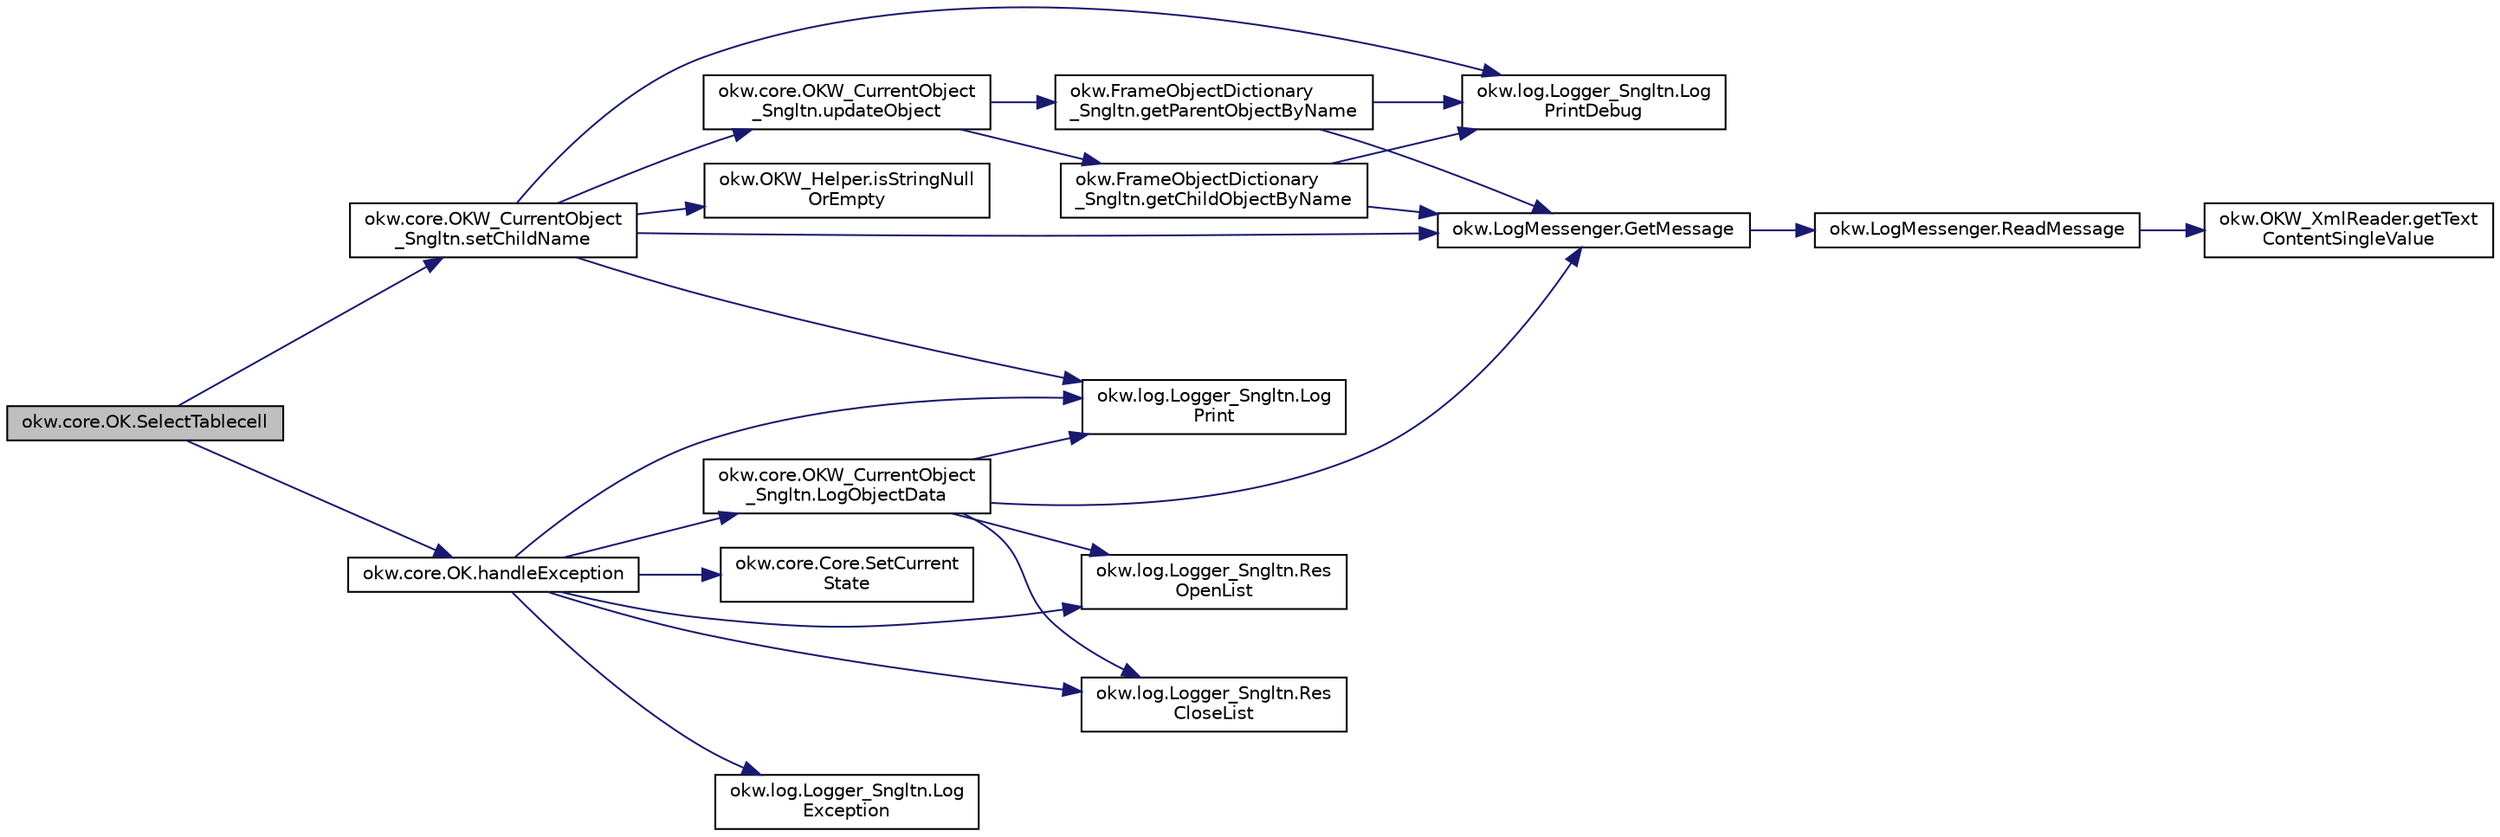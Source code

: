 digraph "okw.core.OK.SelectTablecell"
{
 // INTERACTIVE_SVG=YES
 // LATEX_PDF_SIZE
  edge [fontname="Helvetica",fontsize="10",labelfontname="Helvetica",labelfontsize="10"];
  node [fontname="Helvetica",fontsize="10",shape=record];
  rankdir="LR";
  Node701 [label="okw.core.OK.SelectTablecell",height=0.2,width=0.4,color="black", fillcolor="grey75", style="filled", fontcolor="black",tooltip="Wählt die gegebene Tabellenzelle aus."];
  Node701 -> Node702 [color="midnightblue",fontsize="10",style="solid",fontname="Helvetica"];
  Node702 [label="okw.core.OKW_CurrentObject\l_Sngltn.setChildName",height=0.2,width=0.4,color="black", fillcolor="white", style="filled",URL="$classokw_1_1core_1_1_o_k_w___current_object___sngltn.html#a461fa1ff29f4bc4a9798707ea7b71849",tooltip="Setzt das Kindobjekt."];
  Node702 -> Node703 [color="midnightblue",fontsize="10",style="solid",fontname="Helvetica"];
  Node703 [label="okw.log.Logger_Sngltn.Log\lPrintDebug",height=0.2,width=0.4,color="black", fillcolor="white", style="filled",URL="$classokw_1_1log_1_1_logger___sngltn.html#a313f97c79ba4662d9daaf7f537dd02f4",tooltip="Loggt eine Nachricht."];
  Node702 -> Node704 [color="midnightblue",fontsize="10",style="solid",fontname="Helvetica"];
  Node704 [label="okw.LogMessenger.GetMessage",height=0.2,width=0.4,color="black", fillcolor="white", style="filled",URL="$classokw_1_1_log_messenger.html#af225d1f037d47b3b085175c09d78bdd2",tooltip="Holt die Log-Meldung für MethodeNmae/Textkey ohne weitere Parameter."];
  Node704 -> Node705 [color="midnightblue",fontsize="10",style="solid",fontname="Helvetica"];
  Node705 [label="okw.LogMessenger.ReadMessage",height=0.2,width=0.4,color="black", fillcolor="white", style="filled",URL="$classokw_1_1_log_messenger.html#a530cd6ab82ec82a04206a2e976ec06e3",tooltip="Interne Kernfunktion holt die Log-Meldung mit Platzhaltern aus der XML-Datei."];
  Node705 -> Node706 [color="midnightblue",fontsize="10",style="solid",fontname="Helvetica"];
  Node706 [label="okw.OKW_XmlReader.getText\lContentSingleValue",height=0.2,width=0.4,color="black", fillcolor="white", style="filled",URL="$classokw_1_1_o_k_w___xml_reader.html#ab920b5335a2e1429c14cc5f8e79f39eb",tooltip="Lies den TextContent eines Tag."];
  Node702 -> Node707 [color="midnightblue",fontsize="10",style="solid",fontname="Helvetica"];
  Node707 [label="okw.OKW_Helper.isStringNull\lOrEmpty",height=0.2,width=0.4,color="black", fillcolor="white", style="filled",URL="$classokw_1_1_o_k_w___helper.html#a3a7ba0f42b29adf70574830688e72e4a",tooltip="Prüft ob der gegeben String fpsStrin null oder leer (\"\") ist."];
  Node702 -> Node708 [color="midnightblue",fontsize="10",style="solid",fontname="Helvetica"];
  Node708 [label="okw.log.Logger_Sngltn.Log\lPrint",height=0.2,width=0.4,color="black", fillcolor="white", style="filled",URL="$classokw_1_1log_1_1_logger___sngltn.html#a8ebceaddd6cc6963ddb8e08c72ea808c",tooltip="LogPrint Function: Prints the values of expressions to the results file."];
  Node702 -> Node709 [color="midnightblue",fontsize="10",style="solid",fontname="Helvetica"];
  Node709 [label="okw.core.OKW_CurrentObject\l_Sngltn.updateObject",height=0.2,width=0.4,color="black", fillcolor="white", style="filled",URL="$classokw_1_1core_1_1_o_k_w___current_object___sngltn.html#a51204f2563ba8defb737da6653705819",tooltip="Methode aktualisert zwei Werte:"];
  Node709 -> Node710 [color="midnightblue",fontsize="10",style="solid",fontname="Helvetica"];
  Node710 [label="okw.FrameObjectDictionary\l_Sngltn.getParentObjectByName",height=0.2,width=0.4,color="black", fillcolor="white", style="filled",URL="$classokw_1_1_frame_object_dictionary___sngltn.html#aeec07d71cbebe71ec3ec4d27e86d6c5c",tooltip="Die Methode liefert das Frame-Object des gegebenen FN eines Fensterobjektes zurück."];
  Node710 -> Node703 [color="midnightblue",fontsize="10",style="solid",fontname="Helvetica"];
  Node710 -> Node704 [color="midnightblue",fontsize="10",style="solid",fontname="Helvetica"];
  Node709 -> Node711 [color="midnightblue",fontsize="10",style="solid",fontname="Helvetica"];
  Node711 [label="okw.FrameObjectDictionary\l_Sngltn.getChildObjectByName",height=0.2,width=0.4,color="black", fillcolor="white", style="filled",URL="$classokw_1_1_frame_object_dictionary___sngltn.html#a0a71734828093357dfc88b5fa242e361",tooltip="Die Methode liefert das Objekt des gegebenen Kindobjekttests zurück."];
  Node711 -> Node703 [color="midnightblue",fontsize="10",style="solid",fontname="Helvetica"];
  Node711 -> Node704 [color="midnightblue",fontsize="10",style="solid",fontname="Helvetica"];
  Node701 -> Node712 [color="midnightblue",fontsize="10",style="solid",fontname="Helvetica"];
  Node712 [label="okw.core.OK.handleException",height=0.2,width=0.4,color="black", fillcolor="white", style="filled",URL="$classokw_1_1core_1_1_o_k.html#a5a6db6a457bcb71c893f5d4eb615b2b7",tooltip="Zentrale Exception-Behandlung."];
  Node712 -> Node708 [color="midnightblue",fontsize="10",style="solid",fontname="Helvetica"];
  Node712 -> Node713 [color="midnightblue",fontsize="10",style="solid",fontname="Helvetica"];
  Node713 [label="okw.log.Logger_Sngltn.Log\lException",height=0.2,width=0.4,color="black", fillcolor="white", style="filled",URL="$classokw_1_1log_1_1_logger___sngltn.html#aa29d396a2b9df1ac57079d777c548181",tooltip="LogException Function: Logs a Script Exception to the results file."];
  Node712 -> Node714 [color="midnightblue",fontsize="10",style="solid",fontname="Helvetica"];
  Node714 [label="okw.log.Logger_Sngltn.Res\lOpenList",height=0.2,width=0.4,color="black", fillcolor="white", style="filled",URL="$classokw_1_1log_1_1_logger___sngltn.html#ab4fc711bb4c754f251372ff3b14ab9c9",tooltip="Creates a new hierarchical level in the results file."];
  Node712 -> Node715 [color="midnightblue",fontsize="10",style="solid",fontname="Helvetica"];
  Node715 [label="okw.log.Logger_Sngltn.Res\lCloseList",height=0.2,width=0.4,color="black", fillcolor="white", style="filled",URL="$classokw_1_1log_1_1_logger___sngltn.html#a9b54104f7e0b4c0a473877b19dfaed56",tooltip="Closes a hierarchical level in the results file that was opened with ResOpenList."];
  Node712 -> Node716 [color="midnightblue",fontsize="10",style="solid",fontname="Helvetica"];
  Node716 [label="okw.core.OKW_CurrentObject\l_Sngltn.LogObjectData",height=0.2,width=0.4,color="black", fillcolor="white", style="filled",URL="$classokw_1_1core_1_1_o_k_w___current_object___sngltn.html#a01b48f2c86a2f91909143ee9063dfd86",tooltip="Methode gibt alle wichtigen Informationen zum aktuellen Objekt aus."];
  Node716 -> Node714 [color="midnightblue",fontsize="10",style="solid",fontname="Helvetica"];
  Node716 -> Node708 [color="midnightblue",fontsize="10",style="solid",fontname="Helvetica"];
  Node716 -> Node704 [color="midnightblue",fontsize="10",style="solid",fontname="Helvetica"];
  Node716 -> Node715 [color="midnightblue",fontsize="10",style="solid",fontname="Helvetica"];
  Node712 -> Node717 [color="midnightblue",fontsize="10",style="solid",fontname="Helvetica"];
  Node717 [label="okw.core.Core.SetCurrent\lState",height=0.2,width=0.4,color="black", fillcolor="white", style="filled",URL="$classokw_1_1core_1_1_core.html#aafe6e3d88e810dabf350b37058d4af97",tooltip="Setter zum Setzen des aktuellen Zustandes."];
}
